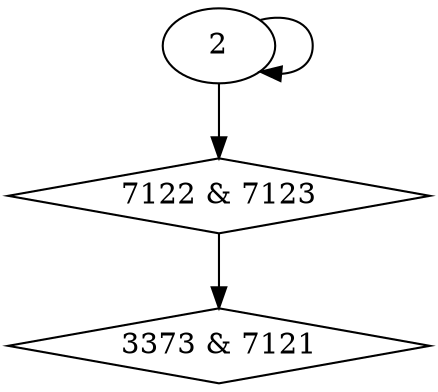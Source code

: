 digraph {
0 [label = "3373 & 7121", shape = diamond];
1 [label = "7122 & 7123", shape = diamond];
1 -> 0;
2 -> 1;
2 -> 2;
}
